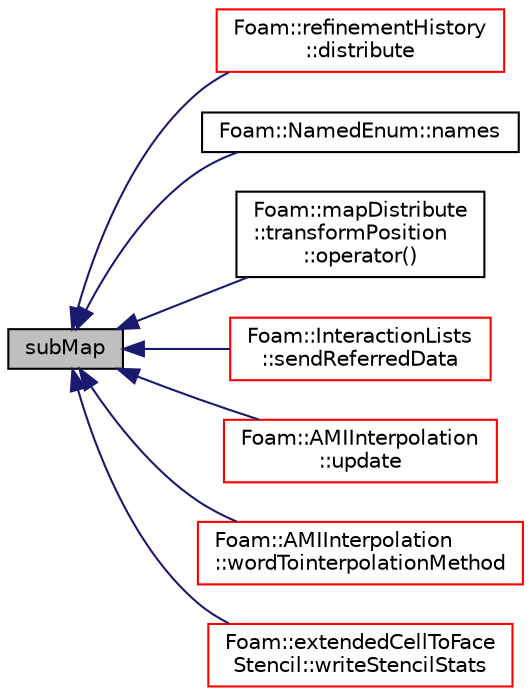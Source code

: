 digraph "subMap"
{
  bgcolor="transparent";
  edge [fontname="Helvetica",fontsize="10",labelfontname="Helvetica",labelfontsize="10"];
  node [fontname="Helvetica",fontsize="10",shape=record];
  rankdir="LR";
  Node1 [label="subMap",height=0.2,width=0.4,color="black", fillcolor="grey75", style="filled", fontcolor="black"];
  Node1 -> Node2 [dir="back",color="midnightblue",fontsize="10",style="solid",fontname="Helvetica"];
  Node2 [label="Foam::refinementHistory\l::distribute",height=0.2,width=0.4,color="red",URL="$a02119.html#a6be2dc3eb1d541aeb83ee0a2adcc0556",tooltip="Update local numbering for mesh redistribution. "];
  Node1 -> Node3 [dir="back",color="midnightblue",fontsize="10",style="solid",fontname="Helvetica"];
  Node3 [label="Foam::NamedEnum::names",height=0.2,width=0.4,color="black",URL="$a01572.html#a7350da3a0edd92cd11e6c479c9967dc8"];
  Node1 -> Node4 [dir="back",color="midnightblue",fontsize="10",style="solid",fontname="Helvetica"];
  Node4 [label="Foam::mapDistribute\l::transformPosition\l::operator()",height=0.2,width=0.4,color="black",URL="$a02676.html#a5103d9ce6de9980590a53094344b66c0"];
  Node1 -> Node5 [dir="back",color="midnightblue",fontsize="10",style="solid",fontname="Helvetica"];
  Node5 [label="Foam::InteractionLists\l::sendReferredData",height=0.2,width=0.4,color="red",URL="$a01139.html#aed1094d32fa90d460449d22eae4eceae",tooltip="Prepare and send referred particles and wall data,. "];
  Node1 -> Node6 [dir="back",color="midnightblue",fontsize="10",style="solid",fontname="Helvetica"];
  Node6 [label="Foam::AMIInterpolation\l::update",height=0.2,width=0.4,color="red",URL="$a00048.html#a92b6850defc60d6e032247c9bfe8d9bf",tooltip="Update addressing and weights. "];
  Node1 -> Node7 [dir="back",color="midnightblue",fontsize="10",style="solid",fontname="Helvetica"];
  Node7 [label="Foam::AMIInterpolation\l::wordTointerpolationMethod",height=0.2,width=0.4,color="red",URL="$a00048.html#a60e3ed16ffdfe716b129e1e10820c506",tooltip="Convert word to interpolationMethod. "];
  Node1 -> Node8 [dir="back",color="midnightblue",fontsize="10",style="solid",fontname="Helvetica"];
  Node8 [label="Foam::extendedCellToFace\lStencil::writeStencilStats",height=0.2,width=0.4,color="red",URL="$a00696.html#a806d1632a9bcbd268b64e4bf3b6e3c7d",tooltip="Write some statistics about stencil. "];
}
